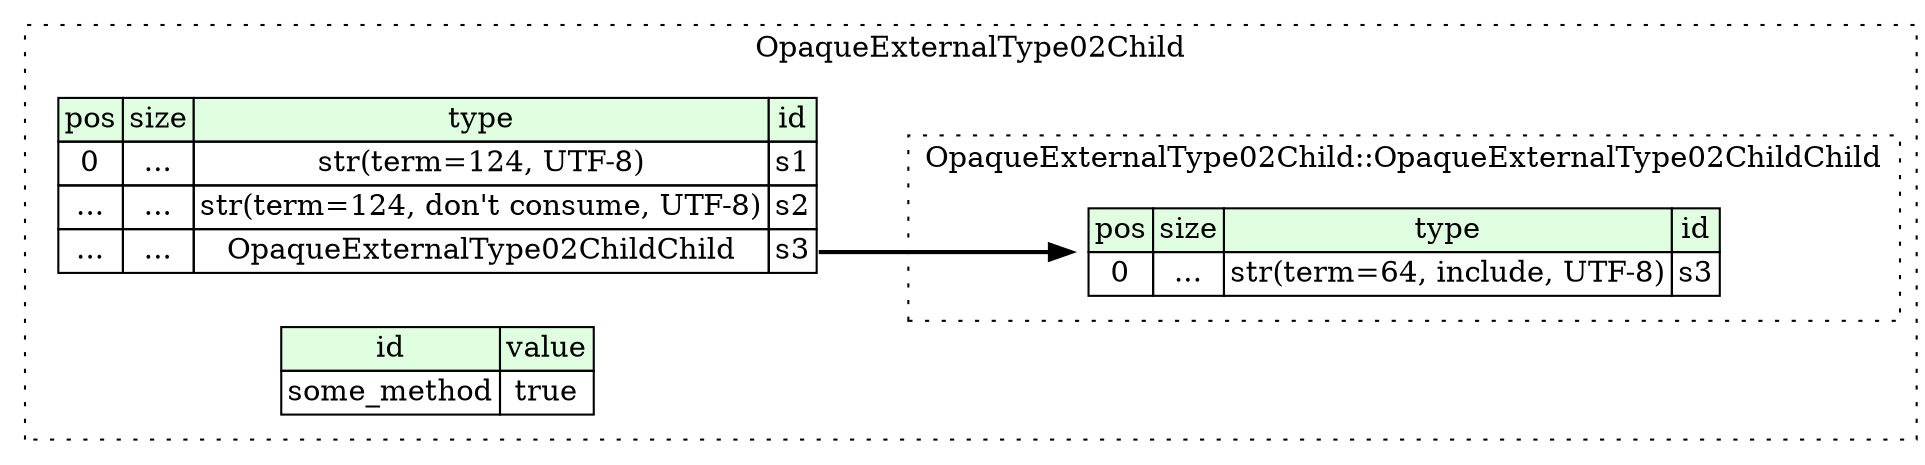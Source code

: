 digraph {
	rankdir=LR;
	node [shape=plaintext];
	subgraph cluster__opaque_external_type_02_child {
		label="OpaqueExternalType02Child";
		graph[style=dotted];

		opaque_external_type_02_child__seq [label=<<TABLE BORDER="0" CELLBORDER="1" CELLSPACING="0">
			<TR><TD BGCOLOR="#E0FFE0">pos</TD><TD BGCOLOR="#E0FFE0">size</TD><TD BGCOLOR="#E0FFE0">type</TD><TD BGCOLOR="#E0FFE0">id</TD></TR>
			<TR><TD PORT="s1_pos">0</TD><TD PORT="s1_size">...</TD><TD>str(term=124, UTF-8)</TD><TD PORT="s1_type">s1</TD></TR>
			<TR><TD PORT="s2_pos">...</TD><TD PORT="s2_size">...</TD><TD>str(term=124, don't consume, UTF-8)</TD><TD PORT="s2_type">s2</TD></TR>
			<TR><TD PORT="s3_pos">...</TD><TD PORT="s3_size">...</TD><TD>OpaqueExternalType02ChildChild</TD><TD PORT="s3_type">s3</TD></TR>
		</TABLE>>];
		opaque_external_type_02_child__inst__some_method [label=<<TABLE BORDER="0" CELLBORDER="1" CELLSPACING="0">
			<TR><TD BGCOLOR="#E0FFE0">id</TD><TD BGCOLOR="#E0FFE0">value</TD></TR>
			<TR><TD>some_method</TD><TD>true</TD></TR>
		</TABLE>>];
		subgraph cluster__opaque_external_type_02_child_child {
			label="OpaqueExternalType02Child::OpaqueExternalType02ChildChild";
			graph[style=dotted];

			opaque_external_type_02_child_child__seq [label=<<TABLE BORDER="0" CELLBORDER="1" CELLSPACING="0">
				<TR><TD BGCOLOR="#E0FFE0">pos</TD><TD BGCOLOR="#E0FFE0">size</TD><TD BGCOLOR="#E0FFE0">type</TD><TD BGCOLOR="#E0FFE0">id</TD></TR>
				<TR><TD PORT="s3_pos">0</TD><TD PORT="s3_size">...</TD><TD>str(term=64, include, UTF-8)</TD><TD PORT="s3_type">s3</TD></TR>
			</TABLE>>];
		}
	}
	opaque_external_type_02_child__seq:s3_type -> opaque_external_type_02_child_child__seq [style=bold];
}
